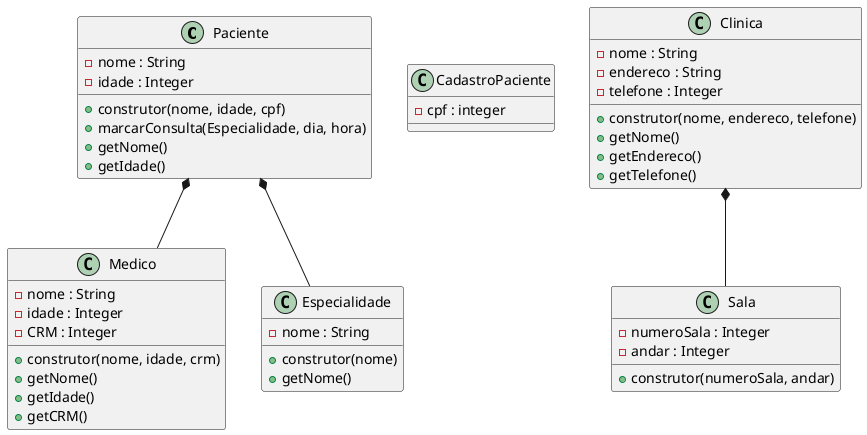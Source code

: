 @startuml Gerenciamento de Exames Medicos

    class Paciente{
        - nome : String
        - idade : Integer
        + construtor(nome, idade, cpf)
        + marcarConsulta(Especialidade, dia, hora)
        + getNome()
        + getIdade()
    }

    class CadastroPaciente{
        - cpf : integer
    }

    class Medico{
        - nome : String
        - idade : Integer
        - CRM : Integer
        + construtor(nome, idade, crm)
        + getNome()
        + getIdade()
        + getCRM()
    }

    class Especialidade{
        - nome : String
        + construtor(nome)
        + getNome()
    }

    class Clinica{
        - nome : String
        - endereco : String
        - telefone : Integer
        + construtor(nome, endereco, telefone)
        + getNome()
        + getEndereco()
        + getTelefone()
    }

    class Sala{
        - numeroSala : Integer
        - andar : Integer
        + construtor(numeroSala, andar)
    }

    Paciente *-- Medico
    Paciente *-- Especialidade

    Clinica *-- Sala

@enduml